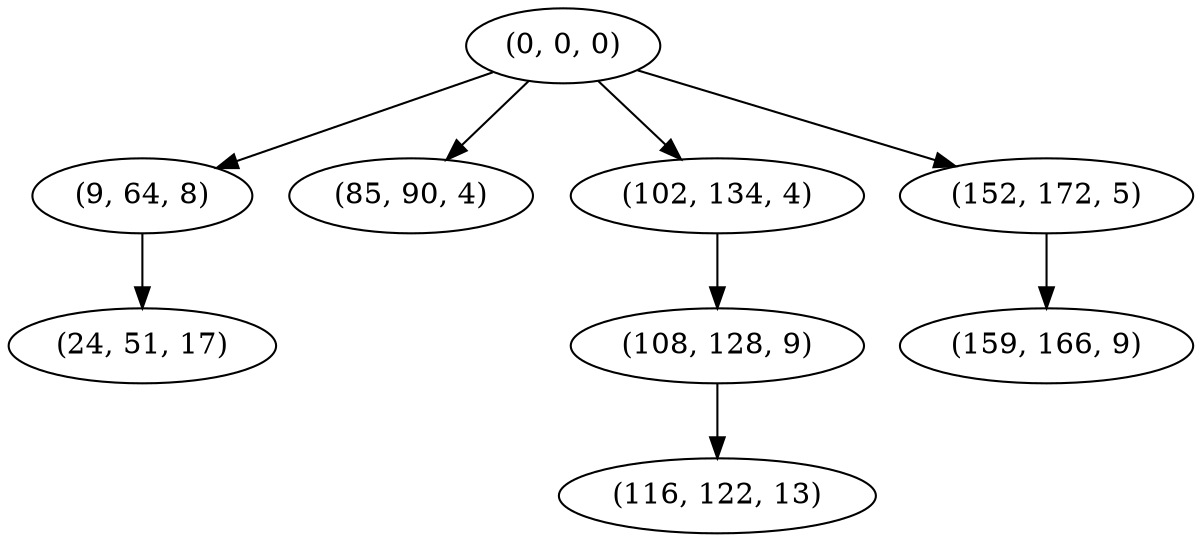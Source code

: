 digraph tree {
    "(0, 0, 0)";
    "(9, 64, 8)";
    "(24, 51, 17)";
    "(85, 90, 4)";
    "(102, 134, 4)";
    "(108, 128, 9)";
    "(116, 122, 13)";
    "(152, 172, 5)";
    "(159, 166, 9)";
    "(0, 0, 0)" -> "(9, 64, 8)";
    "(0, 0, 0)" -> "(85, 90, 4)";
    "(0, 0, 0)" -> "(102, 134, 4)";
    "(0, 0, 0)" -> "(152, 172, 5)";
    "(9, 64, 8)" -> "(24, 51, 17)";
    "(102, 134, 4)" -> "(108, 128, 9)";
    "(108, 128, 9)" -> "(116, 122, 13)";
    "(152, 172, 5)" -> "(159, 166, 9)";
}
